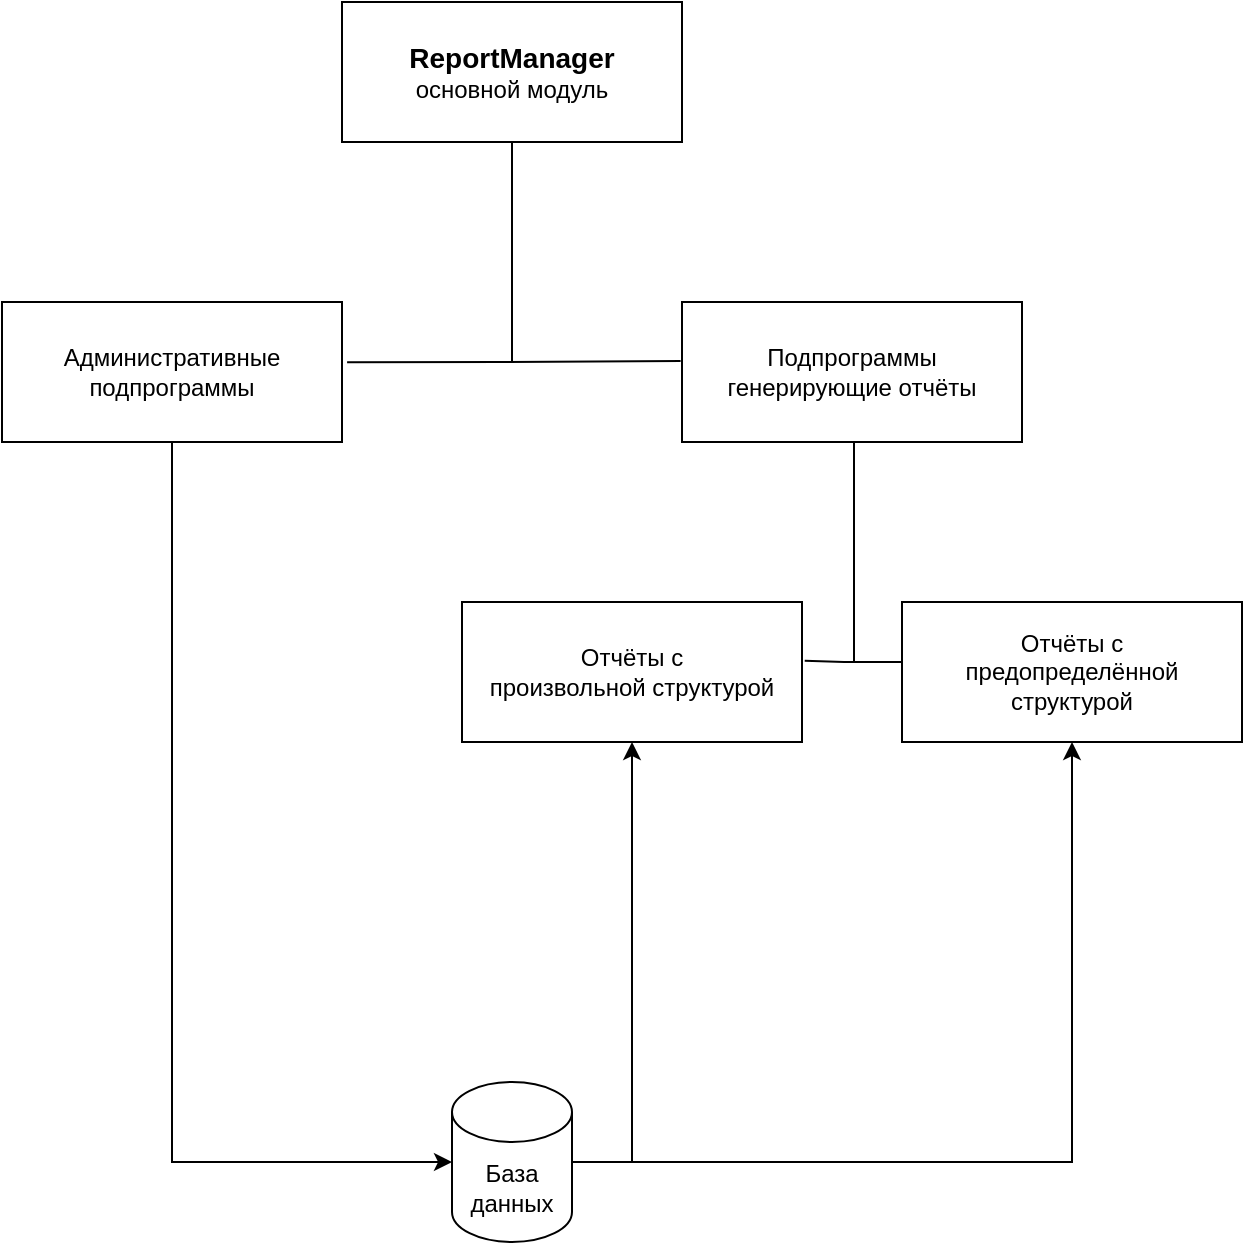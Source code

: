 <mxfile version="23.1.4" type="device">
  <diagram name="Страница 1" id="YcMkbAjrySwGpOpTXCe6">
    <mxGraphModel dx="1156" dy="659" grid="1" gridSize="10" guides="1" tooltips="1" connect="1" arrows="1" fold="1" page="1" pageScale="1" pageWidth="827" pageHeight="1169" math="0" shadow="0">
      <root>
        <mxCell id="0" />
        <mxCell id="1" parent="0" />
        <mxCell id="IiKDTG6FVzXJoKpAPtBs-2" value="&lt;b&gt;&lt;font style=&quot;font-size: 14px;&quot;&gt;ReportManager&lt;/font&gt;&lt;/b&gt;&lt;br&gt;основной модуль" style="rounded=0;whiteSpace=wrap;html=1;" vertex="1" parent="1">
          <mxGeometry x="310" y="170" width="170" height="70" as="geometry" />
        </mxCell>
        <mxCell id="IiKDTG6FVzXJoKpAPtBs-3" value="Подпрограммы генерирующие отчёты" style="rounded=0;whiteSpace=wrap;html=1;" vertex="1" parent="1">
          <mxGeometry x="480" y="320" width="170" height="70" as="geometry" />
        </mxCell>
        <mxCell id="IiKDTG6FVzXJoKpAPtBs-4" value="Административные&lt;br&gt;подпрограммы" style="rounded=0;whiteSpace=wrap;html=1;" vertex="1" parent="1">
          <mxGeometry x="140" y="320" width="170" height="70" as="geometry" />
        </mxCell>
        <mxCell id="IiKDTG6FVzXJoKpAPtBs-8" value="" style="endArrow=none;html=1;rounded=0;entryX=-0.004;entryY=0.422;entryDx=0;entryDy=0;exitX=1.015;exitY=0.43;exitDx=0;exitDy=0;strokeWidth=1;entryPerimeter=0;exitPerimeter=0;" edge="1" parent="1" source="IiKDTG6FVzXJoKpAPtBs-4" target="IiKDTG6FVzXJoKpAPtBs-3">
          <mxGeometry width="50" height="50" relative="1" as="geometry">
            <mxPoint x="410" y="320" as="sourcePoint" />
            <mxPoint x="460" y="270" as="targetPoint" />
            <Array as="points">
              <mxPoint x="390" y="350" />
            </Array>
          </mxGeometry>
        </mxCell>
        <mxCell id="IiKDTG6FVzXJoKpAPtBs-9" value="" style="endArrow=none;html=1;rounded=0;entryX=0.5;entryY=1;entryDx=0;entryDy=0;" edge="1" parent="1" target="IiKDTG6FVzXJoKpAPtBs-2">
          <mxGeometry width="50" height="50" relative="1" as="geometry">
            <mxPoint x="395" y="350" as="sourcePoint" />
            <mxPoint x="460" y="270" as="targetPoint" />
          </mxGeometry>
        </mxCell>
        <mxCell id="IiKDTG6FVzXJoKpAPtBs-16" style="edgeStyle=orthogonalEdgeStyle;rounded=0;orthogonalLoop=1;jettySize=auto;html=1;entryX=0.5;entryY=1;entryDx=0;entryDy=0;" edge="1" parent="1" source="IiKDTG6FVzXJoKpAPtBs-10" target="IiKDTG6FVzXJoKpAPtBs-14">
          <mxGeometry relative="1" as="geometry" />
        </mxCell>
        <mxCell id="IiKDTG6FVzXJoKpAPtBs-10" value="База&lt;br&gt;данных" style="shape=cylinder3;whiteSpace=wrap;html=1;boundedLbl=1;backgroundOutline=1;size=15;" vertex="1" parent="1">
          <mxGeometry x="365" y="710" width="60" height="80" as="geometry" />
        </mxCell>
        <mxCell id="IiKDTG6FVzXJoKpAPtBs-11" style="edgeStyle=orthogonalEdgeStyle;rounded=0;orthogonalLoop=1;jettySize=auto;html=1;entryX=0;entryY=0.5;entryDx=0;entryDy=0;entryPerimeter=0;exitX=0.5;exitY=1;exitDx=0;exitDy=0;" edge="1" parent="1" source="IiKDTG6FVzXJoKpAPtBs-4" target="IiKDTG6FVzXJoKpAPtBs-10">
          <mxGeometry relative="1" as="geometry" />
        </mxCell>
        <mxCell id="IiKDTG6FVzXJoKpAPtBs-12" value="" style="endArrow=none;html=1;rounded=0;entryX=0.5;entryY=1;entryDx=0;entryDy=0;" edge="1" parent="1">
          <mxGeometry width="50" height="50" relative="1" as="geometry">
            <mxPoint x="566" y="500" as="sourcePoint" />
            <mxPoint x="566" y="390" as="targetPoint" />
          </mxGeometry>
        </mxCell>
        <mxCell id="IiKDTG6FVzXJoKpAPtBs-13" value="" style="endArrow=none;html=1;rounded=0;entryX=-0.004;entryY=0.422;entryDx=0;entryDy=0;exitX=1.008;exitY=0.42;exitDx=0;exitDy=0;strokeWidth=1;entryPerimeter=0;exitPerimeter=0;" edge="1" parent="1" source="IiKDTG6FVzXJoKpAPtBs-15">
          <mxGeometry width="50" height="50" relative="1" as="geometry">
            <mxPoint x="484" y="500" as="sourcePoint" />
            <mxPoint x="650" y="500" as="targetPoint" />
            <Array as="points">
              <mxPoint x="561" y="500" />
            </Array>
          </mxGeometry>
        </mxCell>
        <mxCell id="IiKDTG6FVzXJoKpAPtBs-14" value="Отчёты с &lt;br&gt;предопределённой&lt;br&gt;структурой" style="rounded=0;whiteSpace=wrap;html=1;" vertex="1" parent="1">
          <mxGeometry x="590" y="470" width="170" height="70" as="geometry" />
        </mxCell>
        <mxCell id="IiKDTG6FVzXJoKpAPtBs-15" value="Отчёты с&lt;br&gt;произвольной структурой" style="rounded=0;whiteSpace=wrap;html=1;" vertex="1" parent="1">
          <mxGeometry x="370" y="470" width="170" height="70" as="geometry" />
        </mxCell>
        <mxCell id="IiKDTG6FVzXJoKpAPtBs-17" style="edgeStyle=orthogonalEdgeStyle;rounded=0;orthogonalLoop=1;jettySize=auto;html=1;entryX=0.5;entryY=1;entryDx=0;entryDy=0;exitX=1;exitY=0.5;exitDx=0;exitDy=0;exitPerimeter=0;" edge="1" parent="1" source="IiKDTG6FVzXJoKpAPtBs-10" target="IiKDTG6FVzXJoKpAPtBs-15">
          <mxGeometry relative="1" as="geometry" />
        </mxCell>
      </root>
    </mxGraphModel>
  </diagram>
</mxfile>
